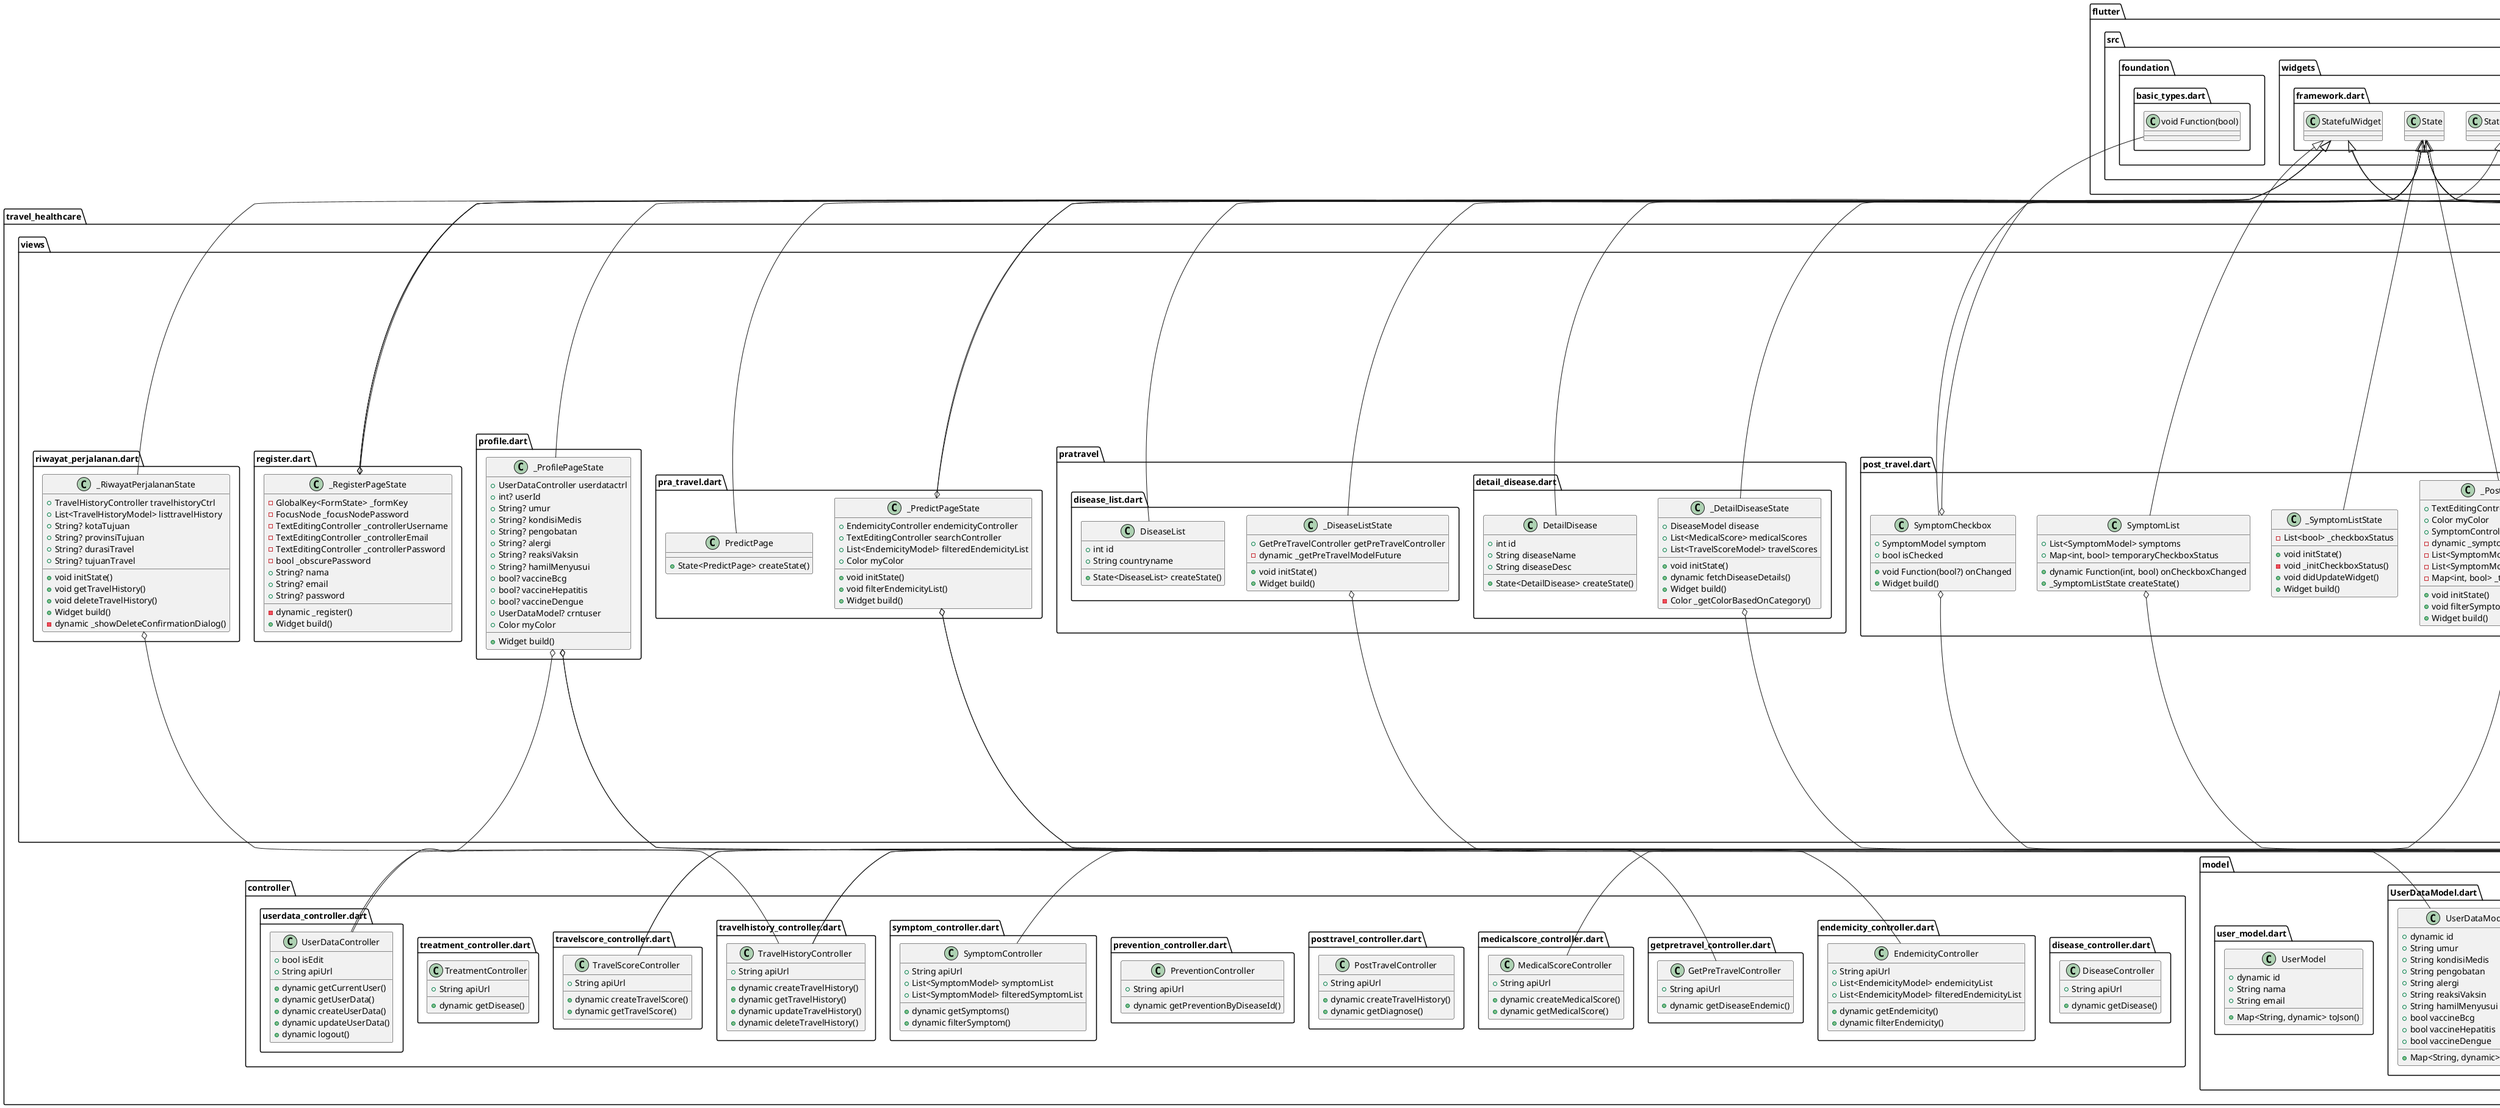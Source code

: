 @startuml
set namespaceSeparator ::

class "travel_healthcare::controller::disease_controller.dart::DiseaseController" {
  +String apiUrl
  +dynamic getDisease()
}

class "travel_healthcare::controller::endemicity_controller.dart::EndemicityController" {
  +String apiUrl
  +List<EndemicityModel> endemicityList
  +List<EndemicityModel> filteredEndemicityList
  +dynamic getEndemicity()
  +dynamic filterEndemicity()
}

class "travel_healthcare::controller::getpretravel_controller.dart::GetPreTravelController" {
  +String apiUrl
  +dynamic getDiseaseEndemic()
}

class "travel_healthcare::controller::medicalscore_controller.dart::MedicalScoreController" {
  +String apiUrl
  +dynamic createMedicalScore()
  +dynamic getMedicalScore()
}

class "travel_healthcare::controller::posttravel_controller.dart::PostTravelController" {
  +String apiUrl
  +dynamic createTravelHistory()
  +dynamic getDiagnose()
}

class "travel_healthcare::controller::prevention_controller.dart::PreventionController" {
  +String apiUrl
  +dynamic getPreventionByDiseaseId()
}

class "travel_healthcare::controller::symptom_controller.dart::SymptomController" {
  +String apiUrl
  +List<SymptomModel> symptomList
  +List<SymptomModel> filteredSymptomList
  +dynamic getSymptoms()
  +dynamic filterSymptom()
}

class "travel_healthcare::controller::travelhistory_controller.dart::TravelHistoryController" {
  +String apiUrl
  +dynamic createTravelHistory()
  +dynamic getTravelHistory()
  +dynamic updateTravelHistory()
  +dynamic deleteTravelHistory()
}

class "travel_healthcare::controller::travelscore_controller.dart::TravelScoreController" {
  +String apiUrl
  +dynamic createTravelScore()
  +dynamic getTravelScore()
}

class "travel_healthcare::controller::treatment_controller.dart::TreatmentController" {
  +String apiUrl
  +dynamic getDisease()
}

class "travel_healthcare::controller::userdata_controller.dart::UserDataController" {
  +bool isEdit
  +String apiUrl
  +dynamic getCurrentUser()
  +dynamic getUserData()
  +dynamic createUserData()
  +dynamic updateUserData()
  +dynamic logout()
}


class "travel_healthcare::homenavbar.dart::_HomeNavbarPageState" {
  +String apiUrl
  +int currentPage
  +bool isAuthenticated
  +List<Widget> pages
  +void initState()
  -dynamic _checkAuthentication()
  -void _redirectToLogin()
  +Widget build()
}


class "travel_healthcare::model::diagnose_model.dart::DiagnoseModel" {
  +int diseaseId
  +String diseaseName
  +String diseaseDesc
  +int percentage
  +Map<String, dynamic> toJson()
}

class "travel_healthcare::model::disease_model.dart::DiseaseModel" {
  +int id
  +String diseaseName
  +String diseaseDesc
  +List<dynamic>? diseaseSymptom
  +List<TreatmentModel>? treatment
  +List<PreventionModel>? prevention
  +Map<String, dynamic> toJson()
}

class "travel_healthcare::model::endemicity_model.dart::EndemicityModel" {
  +int id
  +List<DiseaseModel> diseaseEndemic
  +String countryname
  +String risklevel
  +Map<String, dynamic> toJson()
}

class "travel_healthcare::model::getpretravel_model.dart::GetPreTravelModel" {
  +int id
  +List<DiseaseModel> diseaseEndemic
  +String countryName
  +String riskLevel
  +Map<String, dynamic> toJson()
}

class "travel_healthcare::model::medical_score.dart::MedicalScore" {
  +int umurbobot
  +int kondisiMedisbobot
  +int pengobatanbobot
  +int alergibobot
  +int reaksiVaksinbobot
  +int hamilMenyusuibobot
  +String categories
  +Map<String, dynamic> toJson()
}

class "travel_healthcare::model::posttravel_model.dart::PostTravelModel" {
  +List<int>? symptom
  +Map<String, dynamic> toJson()
}

class "travel_healthcare::model::prevention_model.dart::PreventionModel" {
  +int id
  +int diseaseid
  +String titleprev
  +String descprev
  +Map<String, dynamic> toJson()
}

class "travel_healthcare::model::SymptomModel.dart::SymptomModel" {
  +int id
  +String symptomName
  +String symptomChar
  +bool isChecked
  +Map<String, dynamic> toJson()
}

class "travel_healthcare::model::travelhistory_model.dart::TravelHistoryModel" {
  +dynamic id
  +String kotaTujuan
  +String provinsiTujuan
  +String formattgl
  +String durasiTravel
  +String tujuanTravel
  +Map<String, dynamic> toJson()
}

class "travel_healthcare::model::travelscore_model.dart::TravelScoreModel" {
  +int provinsiTujuanBobot
  +int durasiTravelBobot
  +int tujuanTavelBobot
  +String categories
  +Map<String, dynamic> toJson()
}

class "travel_healthcare::model::treatment_model.dart::TreatmentModel" {
  +int id
  +int diseaseid
  +String titletreat
  +String desctreat
  +Map<String, dynamic> toJson()
}

class "travel_healthcare::model::UserDataModel.dart::UserDataModel" {
  +dynamic id
  +String umur
  +String kondisiMedis
  +String pengobatan
  +String alergi
  +String reaksiVaksin
  +String hamilMenyusui
  +bool vaccineBcg
  +bool vaccineHepatitis
  +bool vaccineDengue
  +Map<String, dynamic> toJson()
}

class "travel_healthcare::model::user_model.dart::UserModel" {
  +dynamic id
  +String nama
  +String email
  +Map<String, dynamic> toJson()
}



class "travel_healthcare::views::data_diri.dart::_DataDiriState" {
  -GlobalKey<FormState> _formKey
  +UserDataController userdatactrl
  +MedicalScoreController medicalScoreController
  +String? umur
  +String? kondisiMedis
  +String? pengobatan
  +String? alergi
  +String? reaksiVaksin
  +String? hamilMenyusui
  +bool? vaccineBcg
  +bool? vaccineHepatitis
  +bool? vaccineDengue
  +int? umurbobot
  +int? kondisiMedisbobot
  +int? pengobatanbobot
  +int? alergibobot
  +int? reaksiVaksinbobot
  +int? hamilMenyusuibobot
  +List<String> ket
  +List<int> ketBobot
  +List<String> kondisimed
  +List<int> kondisimedbobot
  +List<String> obat
  +List<int> obatbobot
  +List<String> alergidd
  +List<int> alergiddbobot
  +List<String> reakvaksin
  +List<int> reakvaksinbobot
  +List<String> busui
  +List<int> busuibobot
  +Color myColor
  +dynamic addDataDiri()
  +dynamic addMedicalScore()
  +void initState()
  +void fetchData()
  +List<DropdownMenuItem<dynamic>> generateItems()
  +List<DropdownMenuItem<dynamic>> generateKondisi()
  +List<DropdownMenuItem<dynamic>> generateObat()
  +List<DropdownMenuItem<dynamic>> generateAlergi()
  +List<DropdownMenuItem<dynamic>> generateReakvaksin()
  +List<DropdownMenuItem<dynamic>> generateBusui()
  +Widget build()
  +Widget buildVaksinCheckbox()
}

"travel_healthcare::views::data_diri.dart::_DataDiriState" o-- "flutter::src::widgets::framework.dart::GlobalKey<FormState>"
"travel_healthcare::views::data_diri.dart::_DataDiriState" o-- "travel_healthcare::controller::userdata_controller.dart::UserDataController"    
"travel_healthcare::views::data_diri.dart::_DataDiriState" o-- "travel_healthcare::controller::medicalscore_controller.dart::MedicalScoreController"
"travel_healthcare::views::data_diri.dart::_DataDiriState" o-- "dart::ui::Color"
"flutter::src::widgets::framework.dart::State" <|-- "travel_healthcare::views::data_diri.dart::_DataDiriState"


class "travel_healthcare::views::login.dart::_LoginPageState" {
  -GlobalKey<FormState> _formKey
  -FocusNode _focusNodePassword
  -TextEditingController _controllerEmail
  -TextEditingController _controllerPassword
  -bool _obscurePassword
  +String? email
  +String? password
  {static} +String apiUrl
  +dynamic loginUser()
  +Widget build()
}

"travel_healthcare::views::login.dart::_LoginPageState" o-- "flutter::src::widgets::framework.dart::GlobalKey<FormState>"
"travel_healthcare::views::login.dart::_LoginPageState" o-- "flutter::src::widgets::focus_manager.dart::FocusNode"
"travel_healthcare::views::login.dart::_LoginPageState" o-- "flutter::src::widgets::editable_text.dart::TextEditingController"
"flutter::src::widgets::framework.dart::State" <|-- "travel_healthcare::views::login.dart::_LoginPageState"

class "travel_healthcare::views::perjalanan::edit_form_perjalanan.dart::UpdateFormPerjalanan" {
  +int? id
  +String? kotaTujuan
  +String? provinsiTujuan
  +String? formattgl
  +String? durasiTravel
  +String? tujuanTravel
  +int? provinsiTujuanbobot
  +int? durasiTravelbobot
  +int? tujuanTravelbobot
  +State<UpdateFormPerjalanan> createState()
}

"flutter::src::widgets::framework.dart::StatefulWidget" <|-- "travel_healthcare::views::perjalanan::edit_form_perjalanan.dart::UpdateFormPerjalanan"

class "travel_healthcare::views::perjalanan::edit_form_perjalanan.dart::_UpdateFormPerjalananState" {
  -GlobalKey<FormState> _formKey
  +TravelHistoryController travelhistoryCtrl
  +TravelScoreController travelScoreController
  +TextEditingController inputtgl
  +Color myColor
  +String? newkotaTujuan
  +String? newprovinsiTujuan
  +String? newformattgl
  +String? newdurasiTravel
  +String? newtujuanTravel
  +int? newprovinsiTujuanbobot
  +int? newdurasiTravelbobot
  +int? newtujuanTravelbobot
  +List<String> daftarProvinsi
  +List<int> daftarprovinsibobot
  +List<String> daftarDurasi
  +List<int> daftarDurasibobot
  +List<String> daftarTujuan
  +List<int> daftarTujuanbobot
  +void updateTravelHistory()
  +dynamic addTravelScore()
  +void initState()
  +List<DropdownMenuItem<dynamic>> generateProvinsi()
  +List<DropdownMenuItem<dynamic>> generateDurasi()
  +List<DropdownMenuItem<dynamic>> generateTujuan()
  +Widget build()
}

"travel_healthcare::views::perjalanan::edit_form_perjalanan.dart::_UpdateFormPerjalananState" o-- "flutter::src::widgets::framework.dart::GlobalKey<FormState>"
"travel_healthcare::views::perjalanan::edit_form_perjalanan.dart::_UpdateFormPerjalananState" o-- "travel_healthcare::controller::travelhistory_controller.dart::TravelHistoryController"
"travel_healthcare::views::perjalanan::edit_form_perjalanan.dart::_UpdateFormPerjalananState" o-- "travel_healthcare::controller::travelscore_controller.dart::TravelScoreController"
"travel_healthcare::views::perjalanan::edit_form_perjalanan.dart::_UpdateFormPerjalananState" o-- "flutter::src::widgets::editable_text.dart::TextEditingController"
"travel_healthcare::views::perjalanan::edit_form_perjalanan.dart::_UpdateFormPerjalananState" o-- "dart::ui::Color"
"flutter::src::widgets::framework.dart::State" <|-- "travel_healthcare::views::perjalanan::edit_form_perjalanan.dart::_UpdateFormPerjalananState"       

class "travel_healthcare::views::perjalanan::form_perjalanan.dart::_FormPerjalananState" {
  -GlobalKey<FormState> _formKey
  +Color myColor
  -TextEditingController _kotaTujuan
  +TextEditingController inputtgl
  +TravelHistoryController travelhistoryCtrl
  +TravelScoreController travelScoreController
  +String? kotaTujuan
  +String? provinsiTujuan
  +String? formattgl
  +String? durasiTravel
  +String? tujuanTravel
  +int? provinsiTujuanbobot
  +int? durasiTravelbobot
  +int? tujuanTravelbobot
  +List<String> daftarProvinsi
  +List<int> daftarprovinsibobot
  +List<String> daftarDurasi
  +List<int> daftarDurasibobot
  +List<String> daftarTujuan
  +List<int> daftarTujuanbobot
  +dynamic addTravelHistory()
  +dynamic addTravelScore()
  +List<DropdownMenuItem<dynamic>> generateProvinsi()
  +List<DropdownMenuItem<dynamic>> generateDurasi()
  +List<DropdownMenuItem<dynamic>> generateTujuan()
  +Widget build()
}

"travel_healthcare::views::perjalanan::form_perjalanan.dart::_FormPerjalananState" o-- "flutter::src::widgets::framework.dart::GlobalKey<FormState>"
"travel_healthcare::views::perjalanan::form_perjalanan.dart::_FormPerjalananState" o-- "dart::ui::Color"
"travel_healthcare::views::perjalanan::form_perjalanan.dart::_FormPerjalananState" o-- "flutter::src::widgets::editable_text.dart::TextEditingController"
"travel_healthcare::views::perjalanan::form_perjalanan.dart::_FormPerjalananState" o-- "travel_healthcare::controller::travelhistory_controller.dart::TravelHistoryController"
"travel_healthcare::views::perjalanan::form_perjalanan.dart::_FormPerjalananState" o-- "travel_healthcare::controller::travelscore_controller.dart::TravelScoreController"
"flutter::src::widgets::framework.dart::State" <|-- "travel_healthcare::views::perjalanan::form_perjalanan.dart::_FormPerjalananState"

class "travel_healthcare::views::posttravel::detail_diagnose.dart::DetailDiagnose" {
  +int diseaseId
  +String diseaseName
  +String diseaseDesc
  +State<DetailDiagnose> createState()
}

"flutter::src::widgets::framework.dart::StatefulWidget" <|-- "travel_healthcare::views::posttravel::detail_diagnose.dart::DetailDiagnose"       

class "travel_healthcare::views::posttravel::detail_diagnose.dart::_DetailDiagnoseState" {
  +DiseaseModel disease
  +void initState()
  +dynamic fetchDiseaseDetails()
  +Widget build()
}

"travel_healthcare::views::posttravel::detail_diagnose.dart::_DetailDiagnoseState" o-- "travel_healthcare::model::disease_model.dart::DiseaseModel"
"flutter::src::widgets::framework.dart::State" <|-- "travel_healthcare::views::posttravel::detail_diagnose.dart::_DetailDiagnoseState"

class "travel_healthcare::views::posttravel::disease_diagnose.dart::DiseaseDiagnosePage" {
  +List<DiagnoseModel> diagnosisData
  +State<DiseaseDiagnosePage> createState()
}

"travel_healthcare::views::posttravel::disease_diagnose.dart::_DiseaseDiagnosePageState" o-- "dart::ui::Color"
"flutter::src::widgets::framework.dart::State" <|-- "travel_healthcare::views::posttravel::disease_diagnose.dart::_DiseaseDiagnosePageState"    

"travel_healthcare::views::posttravel::disease_diagnose.dart::DiseaseCard" o-- "travel_healthcare::model::diagnose_model.dart::DiagnoseModel"   
"flutter::src::widgets::framework.dart::StatelessWidget" <|-- "travel_healthcare::views::posttravel::disease_diagnose.dart::DiseaseCard"        


class "travel_healthcare::views::post_travel.dart::_PostTravelPageState" {
  +TextEditingController searchController
  +Color myColor
  +SymptomController symptomController
  -dynamic _symptoms
  -List<SymptomModel> _allSymptoms
  -List<SymptomModel> _filteredSymptoms
  -Map<int, bool> _temporaryCheckboxStatus
  +void initState()
  +void filterSymptomList()
  +Widget build()
}

"travel_healthcare::views::post_travel.dart::_PostTravelPageState" o-- "flutter::src::widgets::editable_text.dart::TextEditingController"       
"travel_healthcare::views::post_travel.dart::_PostTravelPageState" o-- "dart::ui::Color"
"travel_healthcare::views::post_travel.dart::_PostTravelPageState" o-- "travel_healthcare::controller::symptom_controller.dart::SymptomController"
"flutter::src::widgets::framework.dart::State" <|-- "travel_healthcare::views::post_travel.dart::_PostTravelPageState"

class "travel_healthcare::views::post_travel.dart::SymptomList" {
  +List<SymptomModel> symptoms
  +Map<int, bool> temporaryCheckboxStatus
  +dynamic Function(int, bool) onCheckboxChanged
  +_SymptomListState createState()
}

"travel_healthcare::views::post_travel.dart::SymptomList" o-- "null::dynamic Function(int, bool)"
"flutter::src::widgets::framework.dart::StatefulWidget" <|-- "travel_healthcare::views::post_travel.dart::SymptomList"

class "travel_healthcare::views::post_travel.dart::_SymptomListState" {
  -List<bool> _checkboxStatus
  +void initState()
  -void _initCheckboxStatus()
  +void didUpdateWidget()
  +Widget build()
}

"flutter::src::widgets::framework.dart::State" <|-- "travel_healthcare::views::post_travel.dart::_SymptomListState"

class "travel_healthcare::views::post_travel.dart::SymptomCheckbox" {
  +SymptomModel symptom
  +bool isChecked
  +void Function(bool?) onChanged
  +Widget build()
}

"travel_healthcare::views::post_travel.dart::SymptomCheckbox" o-- "travel_healthcare::model::SymptomModel.dart::SymptomModel"
"travel_healthcare::views::post_travel.dart::SymptomCheckbox" o-- "flutter::src::foundation::basic_types.dart::void Function(bool)"
"flutter::src::widgets::framework.dart::StatelessWidget" <|-- "travel_healthcare::views::post_travel.dart::SymptomCheckbox"

class "travel_healthcare::views::pratravel::detail_disease.dart::DetailDisease" {
  +int id
  +String diseaseName
  +String diseaseDesc
  +State<DetailDisease> createState()
}

"flutter::src::widgets::framework.dart::StatefulWidget" <|-- "travel_healthcare::views::pratravel::detail_disease.dart::DetailDisease"

class "travel_healthcare::views::pratravel::detail_disease.dart::_DetailDiseaseState" {
  +DiseaseModel disease
  +List<MedicalScore> medicalScores
  +List<TravelScoreModel> travelScores
  +void initState()
  +dynamic fetchDiseaseDetails()
  +Widget build()
  -Color _getColorBasedOnCategory()
}

"travel_healthcare::views::pratravel::detail_disease.dart::_DetailDiseaseState" o-- "travel_healthcare::model::disease_model.dart::DiseaseModel"
"flutter::src::widgets::framework.dart::State" <|-- "travel_healthcare::views::pratravel::detail_disease.dart::_DetailDiseaseState"

class "travel_healthcare::views::pratravel::disease_list.dart::DiseaseList" {
  +int id
  +String countryname
  +State<DiseaseList> createState()
}

"flutter::src::widgets::framework.dart::StatefulWidget" <|-- "travel_healthcare::views::pratravel::disease_list.dart::DiseaseList"

class "travel_healthcare::views::pratravel::disease_list.dart::_DiseaseListState" {
  +GetPreTravelController getPreTravelController
  -dynamic _getPreTravelModelFuture
  +void initState()
  +Widget build()
}

"travel_healthcare::views::pratravel::disease_list.dart::_DiseaseListState" o-- "travel_healthcare::controller::getpretravel_controller.dart::GetPreTravelController"
"flutter::src::widgets::framework.dart::State" <|-- "travel_healthcare::views::pratravel::disease_list.dart::_DiseaseListState"

class "travel_healthcare::views::pra_travel.dart::PredictPage" {
  +State<PredictPage> createState()
}

"flutter::src::widgets::framework.dart::StatefulWidget" <|-- "travel_healthcare::views::pra_travel.dart::PredictPage"

class "travel_healthcare::views::pra_travel.dart::_PredictPageState" {
  +EndemicityController endemicityController
  +TextEditingController searchController
  +List<EndemicityModel> filteredEndemicityList
  +Color myColor
  +void initState()
  +void filterEndemicityList()
  +Widget build()
}

"travel_healthcare::views::pra_travel.dart::_PredictPageState" o-- "travel_healthcare::controller::endemicity_controller.dart::EndemicityController"
"travel_healthcare::views::pra_travel.dart::_PredictPageState" o-- "flutter::src::widgets::editable_text.dart::TextEditingController"
"travel_healthcare::views::pra_travel.dart::_PredictPageState" o-- "dart::ui::Color"
"flutter::src::widgets::framework.dart::State" <|-- "travel_healthcare::views::pra_travel.dart::_PredictPageState"


class "travel_healthcare::views::profile.dart::_ProfilePageState" {
  +UserDataController userdatactrl
  +int? userId
  +String? umur
  +String? kondisiMedis
  +String? pengobatan
  +String? alergi
  +String? reaksiVaksin
  +String? hamilMenyusui
  +bool? vaccineBcg
  +bool? vaccineHepatitis
  +bool? vaccineDengue
  +UserDataModel? crntuser
  +Color myColor
  +Widget build()
}

"travel_healthcare::views::profile.dart::_ProfilePageState" o-- "travel_healthcare::controller::userdata_controller.dart::UserDataController"   
"travel_healthcare::views::profile.dart::_ProfilePageState" o-- "travel_healthcare::model::UserDataModel.dart::UserDataModel"
"travel_healthcare::views::profile.dart::_ProfilePageState" o-- "dart::ui::Color"
"flutter::src::widgets::framework.dart::State" <|-- "travel_healthcare::views::profile.dart::_ProfilePageState"



class "travel_healthcare::views::register.dart::_RegisterPageState" {
  -GlobalKey<FormState> _formKey
  -FocusNode _focusNodePassword
  -TextEditingController _controllerUsername
  -TextEditingController _controllerEmail
  -TextEditingController _controllerPassword
  -bool _obscurePassword
  +String? nama
  +String? email
  +String? password
  -dynamic _register()
  +Widget build()
}

"travel_healthcare::views::register.dart::_RegisterPageState" o-- "flutter::src::widgets::framework.dart::GlobalKey<FormState>"
"travel_healthcare::views::register.dart::_RegisterPageState" o-- "flutter::src::widgets::focus_manager.dart::FocusNode"
"travel_healthcare::views::register.dart::_RegisterPageState" o-- "flutter::src::widgets::editable_text.dart::TextEditingController"
"flutter::src::widgets::framework.dart::State" <|-- "travel_healthcare::views::register.dart::_RegisterPageState"


class "travel_healthcare::views::riwayat_perjalanan.dart::_RiwayatPerjalananState" {
  +TravelHistoryController travelhistoryCtrl
  +List<TravelHistoryModel> listtravelHistory
  +String? kotaTujuan
  +String? provinsiTujuan
  +String? durasiTravel
  +String? tujuanTravel
  +void initState()
  +void getTravelHistory()
  +void deleteTravelHistory()
  +Widget build()
  -dynamic _showDeleteConfirmationDialog()
}

"travel_healthcare::views::riwayat_perjalanan.dart::_RiwayatPerjalananState" o-- "travel_healthcare::controller::travelhistory_controller.dart::TravelHistoryController"
"flutter::src::widgets::framework.dart::State" <|-- "travel_healthcare::views::riwayat_perjalanan.dart::_RiwayatPerjalananState"


@enduml